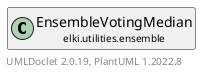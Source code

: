 @startuml
    remove .*\.(Instance|Par|Parameterizer|Factory)$
    set namespaceSeparator none
    hide empty fields
    hide empty methods

    class "<size:14>EnsembleVotingMedian.Par\n<size:10>elki.utilities.ensemble" as elki.utilities.ensemble.EnsembleVotingMedian.Par [[EnsembleVotingMedian.Par.html]] {
        {static} +QUANTILE_ID: OptionID
        -quantile: double
        +configure(Parameterization): void
        +make(): EnsembleVotingMedian
    }

    interface "<size:14>Parameterizer\n<size:10>elki.utilities.optionhandling" as elki.utilities.optionhandling.Parameterizer [[../optionhandling/Parameterizer.html]] {
        {abstract} +make(): Object
    }
    class "<size:14>EnsembleVotingMedian\n<size:10>elki.utilities.ensemble" as elki.utilities.ensemble.EnsembleVotingMedian [[EnsembleVotingMedian.html]]

    elki.utilities.optionhandling.Parameterizer <|.. elki.utilities.ensemble.EnsembleVotingMedian.Par
    elki.utilities.ensemble.EnsembleVotingMedian +-- elki.utilities.ensemble.EnsembleVotingMedian.Par

    center footer UMLDoclet 2.0.19, PlantUML 1.2022.8
@enduml
